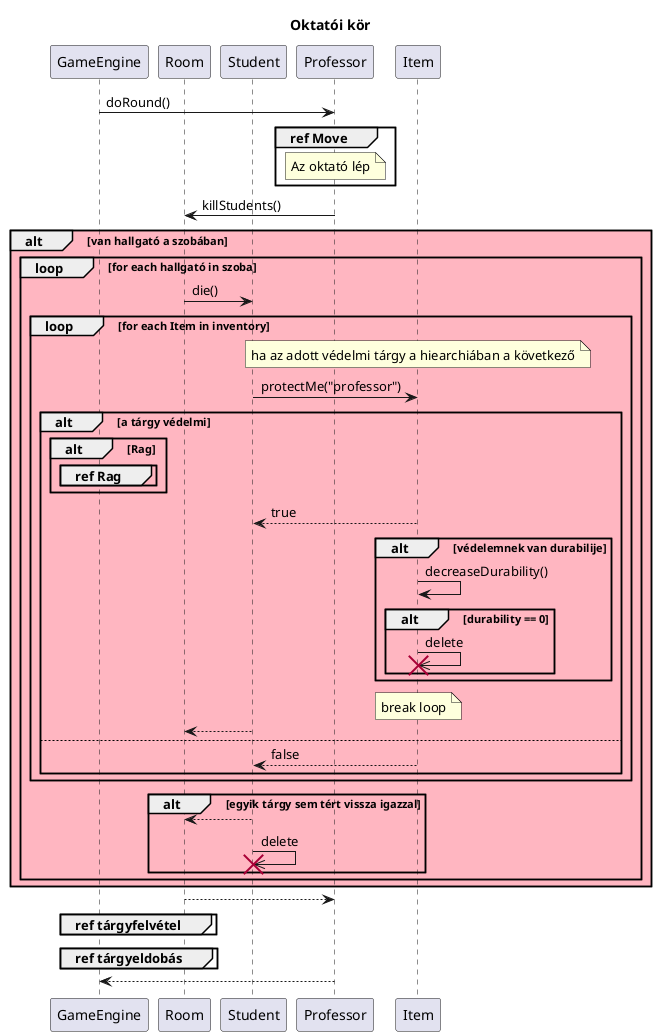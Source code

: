 @startuml Round_okt

title Oktatói kör

participant GameEngine as g

participant Room as sz

participant Student as h
participant Professor as okt
participant Item as t

g->okt : doRound()

group ref Move
note over okt : Az oktató lép
end

okt->sz : killStudents()
alt #LightPink van hallgató a szobában
    loop for each hallgató in szoba

        sz -> h : die()

        loop for each Item in inventory
            note over t : ha az adott védelmi tárgy a hiearchiában a következő
            h->t : protectMe("professor")

            alt a tárgy védelmi

                alt Rag
                    group ref Rag
                    end
                end

                t-->h : true

                alt védelemnek van durabilije
                t->t : decreaseDurability()
                    alt durability == 0
                        t->>t !!: delete
                    end
                end
                note over t : break loop

                h-->sz
            else
                t-->h : false
            end           
        end

        alt egyik tárgy sem tért vissza igazzal
            h-->sz
            h ->> h !!: delete 
        end
    end
end

sz --> okt

group ref tárgyfelvétel
end

group ref tárgyeldobás
end

okt --> g
@enduml